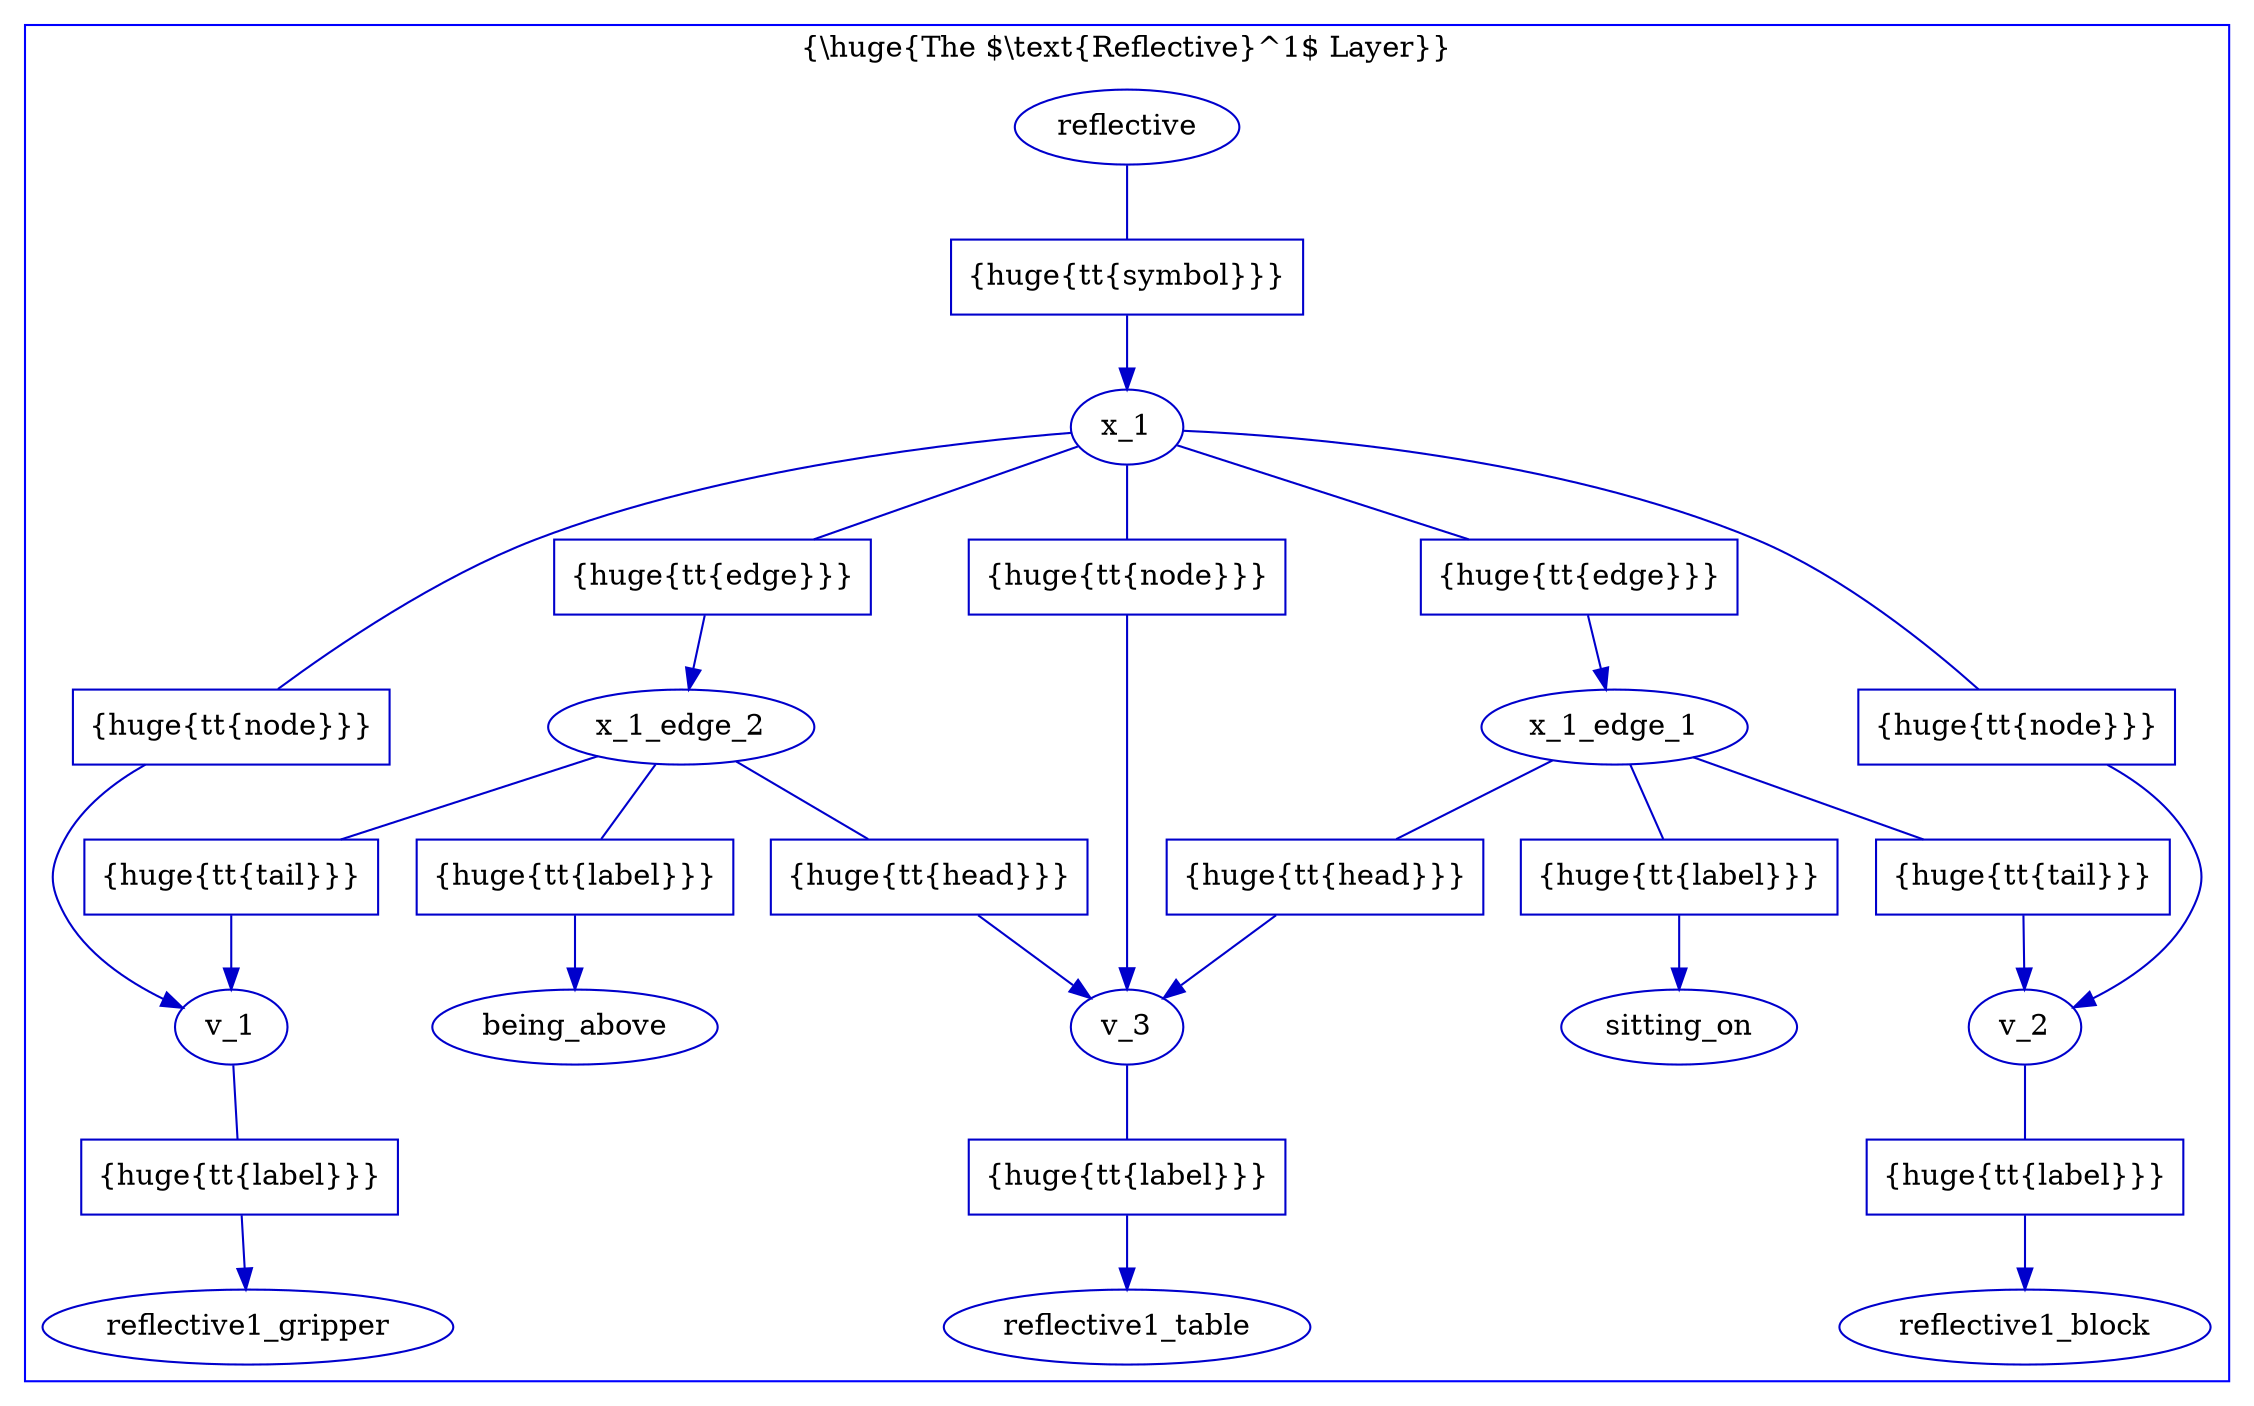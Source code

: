digraph G {

  //subgraph cluster_0 {
  //  label = "{\\huge{The $\\text{Reflective}^0$ Layer}}";
  //  //labelloc = "b";
  //  color=black;
  //  
  //  // reflective^0
  //  node [fillcolor = white, color = "#000000", style = filled];
  //  edge [color = "#000000"];
  //  
  //  physical_gripper [texlbl = "{\huge{\tt{Gripper}}}"];
  //  physical_block   [texlbl = "{\huge{\tt{Block}}}"];
  //  physical_table   [texlbl = "{\huge{\tt{Table}}}"];
  //  
  //  physical_gripper_being_above_physical_table [shape=box,label="{\huge{\tt{being-above}}}"];
  //  physical_gripper -> physical_gripper_being_above_physical_table [arrowhead=none];
  //  physical_gripper_being_above_physical_table -> physical_table [style="-triangle 45"];
  //  
  //  physical_block_sitting_on_physical_table [shape=box,style=filled,label="{\huge{\tt{sitting-on}}}"];
  //  physical_block -> physical_block_sitting_on_physical_table [arrowhead=none];
  //  physical_block_sitting_on_physical_table -> physical_table [style="-triangle 45"];
  //}
  
  subgraph cluster_1 {
    label = "{\\huge{The $\\text{Reflective}^1$ Layer}}";
    labelloc = "t";
    color=blue
    
    // reflective
    node [fillcolor = white, color = "#0000CC", style = filled];
    edge [color = "#0000CC"];
    
    v_1 [texlbl = "{\huge{\tt{Node}}}"];
    v_2 [texlbl = "{\huge{\tt{Node}}}"];
    v_3 [texlbl = "{\huge{\tt{Node}}}"];
    
    reflective1_gripper [texlbl = "{\huge{\tt{Gripper}}}"];
    reflective1_block   [texlbl = "{\huge{\tt{Block}}}"];
    reflective1_table   [texlbl = "{\huge{\tt{Table}}}"];
    
    v_1_label_reflective1_gripper [shape=box,label="{\huge{\tt{label}}}"];
    v_1 -> v_1_label_reflective1_gripper [arrowhead=none];
    v_1_label_reflective1_gripper -> reflective1_gripper [style="-triangle 45"];
    
    v_2_label_reflective1_block [shape=box,label="{\huge{\tt{label}}}"];
    v_2 -> v_2_label_reflective1_block [arrowhead=none];
    v_2_label_reflective1_block -> reflective1_block [style="-triangle 45"];
    
    v_3_label_reflective1_table [shape=box,label="{\huge{\tt{label}}}"];
    v_3 -> v_3_label_reflective1_table [arrowhead=none];
    v_3_label_reflective1_table -> reflective1_table [style="-triangle 45"];
    
    //v_1 -> physical_gripper [style="-triangle 45,dashed",color=red]
    //v_2 -> physical_block   [style="-triangle 45,dashed",color=red]
    //v_3 -> physical_table   [style="-triangle 45,dashed",color=red]
    
    
    being_above [texlbl = "{\huge{\tt{being-above}}}"];
    sitting_on  [texlbl = "{\huge{\tt{sitting-on}}}"];
    
    reflective [texlbl = "{\huge{\tt{Reflective}}}"];
    
    x_1 [texlbl = "{\huge{\tt{Symbol*}}}"];
    
    reflective_symbol_x_1 [shape=box,style=filled,label="{\huge{\tt{symbol}}}",nodesep="0.02"];
    reflective -> reflective_symbol_x_1 [arrowhead=none];
    reflective_symbol_x_1 -> x_1 [style="-triangle 45"];
    
    // node references
    
    x_1_node_v_1 [shape=box,style=filled,label="{\huge{\tt{node}}}",nodesep="0.02"];
    x_1 -> x_1_node_v_1 [arrowhead=none];
    x_1_node_v_1 -> v_1 [style="-triangle 45"];
    
    x_1_node_v_2 [shape=box,style=filled,label="{\huge{\tt{node}}}",nodesep=0.02];
    x_1 -> x_1_node_v_2 [arrowhead=none];
    x_1_node_v_2 -> v_2 [style="-triangle 45"];
    
    x_1_node_v_3 [shape=box,style=filled,label="{\huge{\tt{node}}}",nodesep=0.02];
    x_1 -> x_1_node_v_3 [arrowhead=none];
    x_1_node_v_3 -> v_3 [style="-triangle 45"];
    
    // x_1_edge_1: Block-1 sitting-on Table-1
    
    x_1_edge_1 [texlbl = "{\huge{\tt{Edge}}}"];
    
    x_1_edge_x_1_edge_1 [shape=box,style=filled,label="{\huge{\tt{edge}}}"];
    x_1 -> x_1_edge_x_1_edge_1 [arrowhead=none];
    x_1_edge_x_1_edge_1 -> x_1_edge_1 [style="-triangle 45"];
        
    x_1_edge_1_tail_v_2 [shape=box,style=filled,label="{\huge{\tt{tail}}}"];
    x_1_edge_1 -> x_1_edge_1_tail_v_2 [arrowhead=none];
    x_1_edge_1_tail_v_2 -> v_2 [style="-triangle 45"];
        
    x_1_edge_1_head_v_3 [shape=box,style=filled,label="{\huge{\tt{head}}}"];
    x_1_edge_1 -> x_1_edge_1_head_v_3 [arrowhead=none];
    x_1_edge_1_head_v_3 -> v_3 [style="-triangle 45"];
        
    x_1_edge_1_label_v_3 [shape=box,style=filled,label="{\huge{\tt{label}}}"];
    x_1_edge_1 -> x_1_edge_1_label_v_3 [arrowhead=none];
    x_1_edge_1_label_v_3 -> sitting_on [style="-triangle 45"];
        
    //x_1_edge_1 -> physical_block_sitting_on_physical_table [style="-triangle 45,dashed",color=red]


    // x_1_edge_2: Gripper-1 being-above Table-1
    
    x_1_edge_2 [texlbl = "{\huge{\tt{Edge}}}"];
    
    x_1_edge_x_1_edge_2 [shape=box,style=filled,label="{\huge{\tt{edge}}}"];
    x_1 -> x_1_edge_x_1_edge_2 [arrowhead=none];
    x_1_edge_x_1_edge_2 -> x_1_edge_2 [style="-triangle 45"];
        
    x_1_edge_2_tail_block_2 [shape=box,style=filled,label="{\huge{\tt{tail}}}"];
    x_1_edge_2 -> x_1_edge_2_tail_block_2 [arrowhead=none];
    x_1_edge_2_tail_block_2 -> v_1 [style="-triangle 45"];
        
    x_1_edge_2_head_v_3 [shape=box,style=filled,label="{\huge{\tt{head}}}"];
    x_1_edge_2 -> x_1_edge_2_head_v_3 [arrowhead=none];
    x_1_edge_2_head_v_3 -> v_3 [style="-triangle 45"];
    
    x_1_edge_2_label_v_3 [shape=box,style=filled,label="{\huge{\tt{label}}}"];
    x_1_edge_2 -> x_1_edge_2_label_v_3 [arrowhead=none];
    x_1_edge_2_label_v_3 -> being_above [style="-triangle 45"];
        
    //x_1_edge_2 -> physical_gripper_being_above_physical_table [style="-triangle 45,dashed",color=red]

    
  }
}
